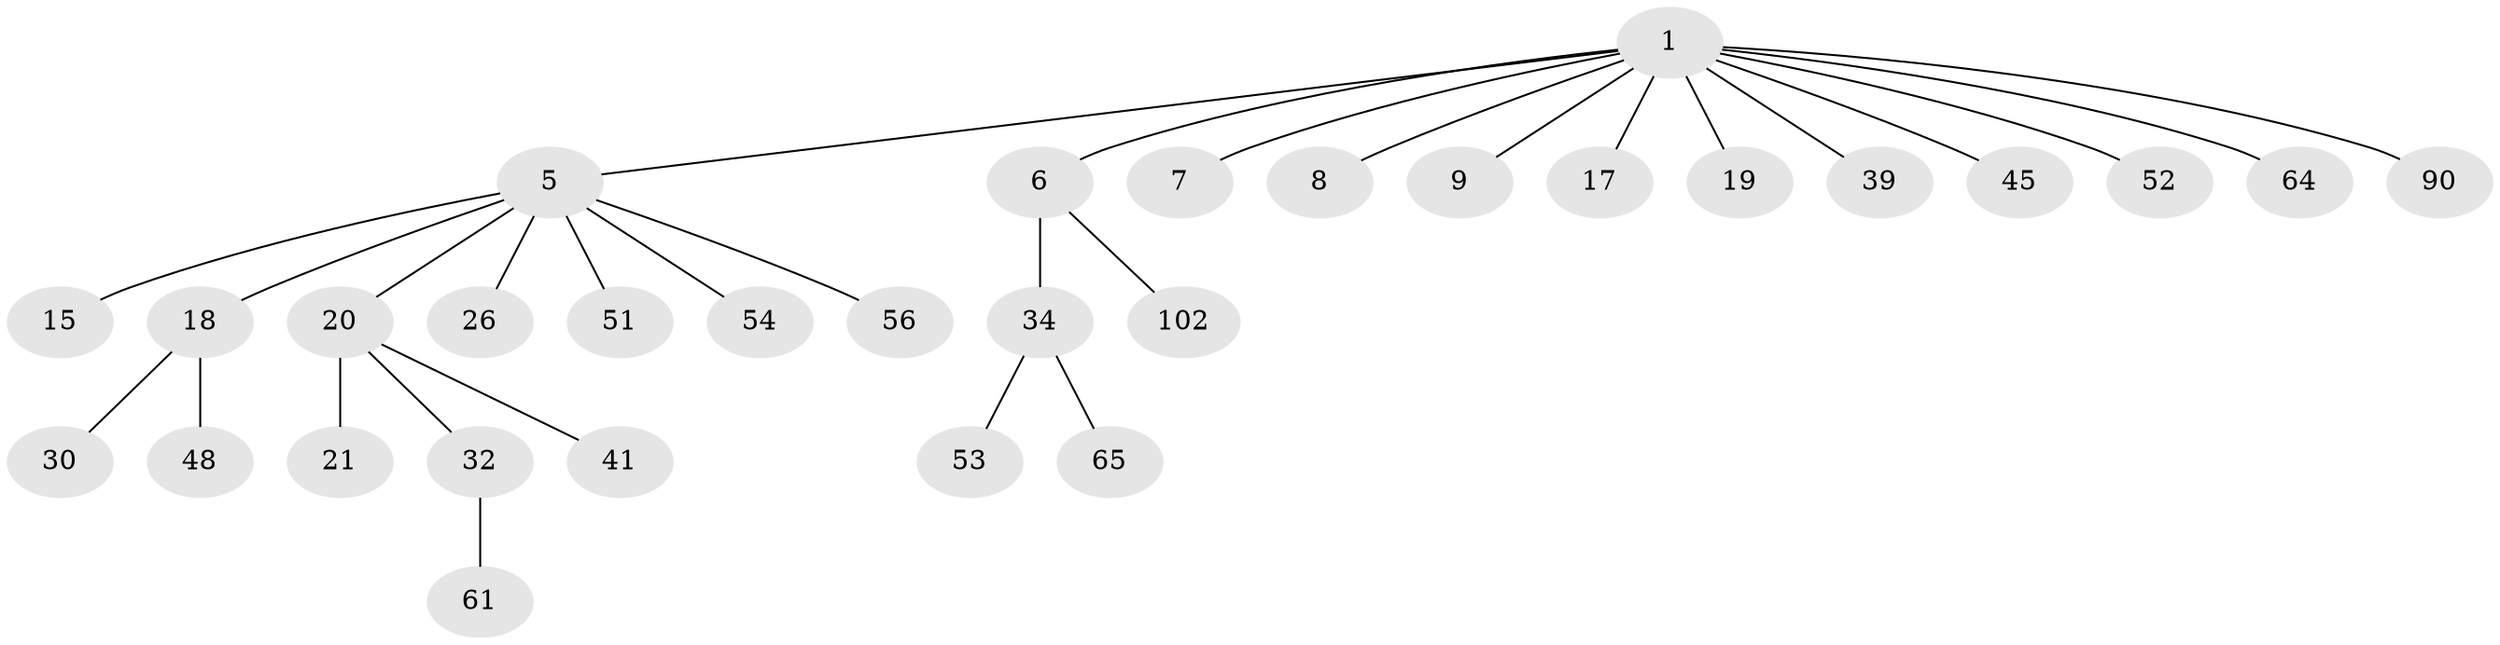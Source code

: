 // original degree distribution, {7: 0.009708737864077669, 3: 0.0970873786407767, 4: 0.06796116504854369, 5: 0.02912621359223301, 6: 0.02912621359223301, 1: 0.5048543689320388, 2: 0.2621359223300971}
// Generated by graph-tools (version 1.1) at 2025/19/03/04/25 18:19:18]
// undirected, 30 vertices, 29 edges
graph export_dot {
graph [start="1"]
  node [color=gray90,style=filled];
  1 [super="+2+3"];
  5 [super="+33+14+63+10"];
  6 [super="+87+69+47+50"];
  7 [super="+46+77"];
  8;
  9;
  15 [super="+31+78"];
  17 [super="+88"];
  18 [super="+43+22+60+55"];
  19 [super="+38+62+101+35"];
  20 [super="+25+28"];
  21;
  26 [super="+74+27"];
  30 [super="+58+49"];
  32 [super="+40+36"];
  34;
  39;
  41 [super="+59"];
  45;
  48 [super="+75"];
  51;
  52;
  53 [super="+57"];
  54 [super="+103"];
  56 [super="+83"];
  61 [super="+71"];
  64 [super="+93"];
  65;
  90;
  102;
  1 -- 6;
  1 -- 7;
  1 -- 8;
  1 -- 19;
  1 -- 39;
  1 -- 64;
  1 -- 45;
  1 -- 17;
  1 -- 52;
  1 -- 5;
  1 -- 9;
  1 -- 90;
  5 -- 15;
  5 -- 18;
  5 -- 51;
  5 -- 20;
  5 -- 54;
  5 -- 56;
  5 -- 26;
  6 -- 34;
  6 -- 102;
  18 -- 48;
  18 -- 30;
  20 -- 21;
  20 -- 32;
  20 -- 41;
  32 -- 61;
  34 -- 53;
  34 -- 65;
}
